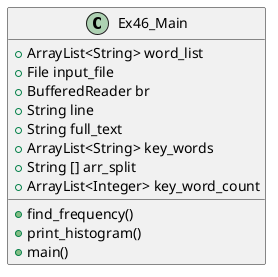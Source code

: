 @startuml
'https://plantuml.com/class-diagram

class Ex46_Main
{
  {field}+ArrayList<String> word_list
  +File input_file
  +BufferedReader br
  +String line
  +String full_text
  +ArrayList<String> key_words
  +String [] arr_split
  +ArrayList<Integer> key_word_count

{method} +find_frequency()
{method} +print_histogram()
{method} +main()

}

@enduml